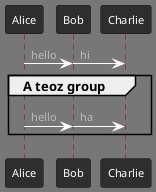 ' Do not edit
' Theme Gallery
' autogenerated by script
'
@startuml
!theme reddress-darkred
!pragma teoz true
Alice -> Bob : hello
& Bob -> Charlie : hi
group A teoz group
Alice -> Bob : hello
& Bob -> Charlie : ha
end
@enduml
